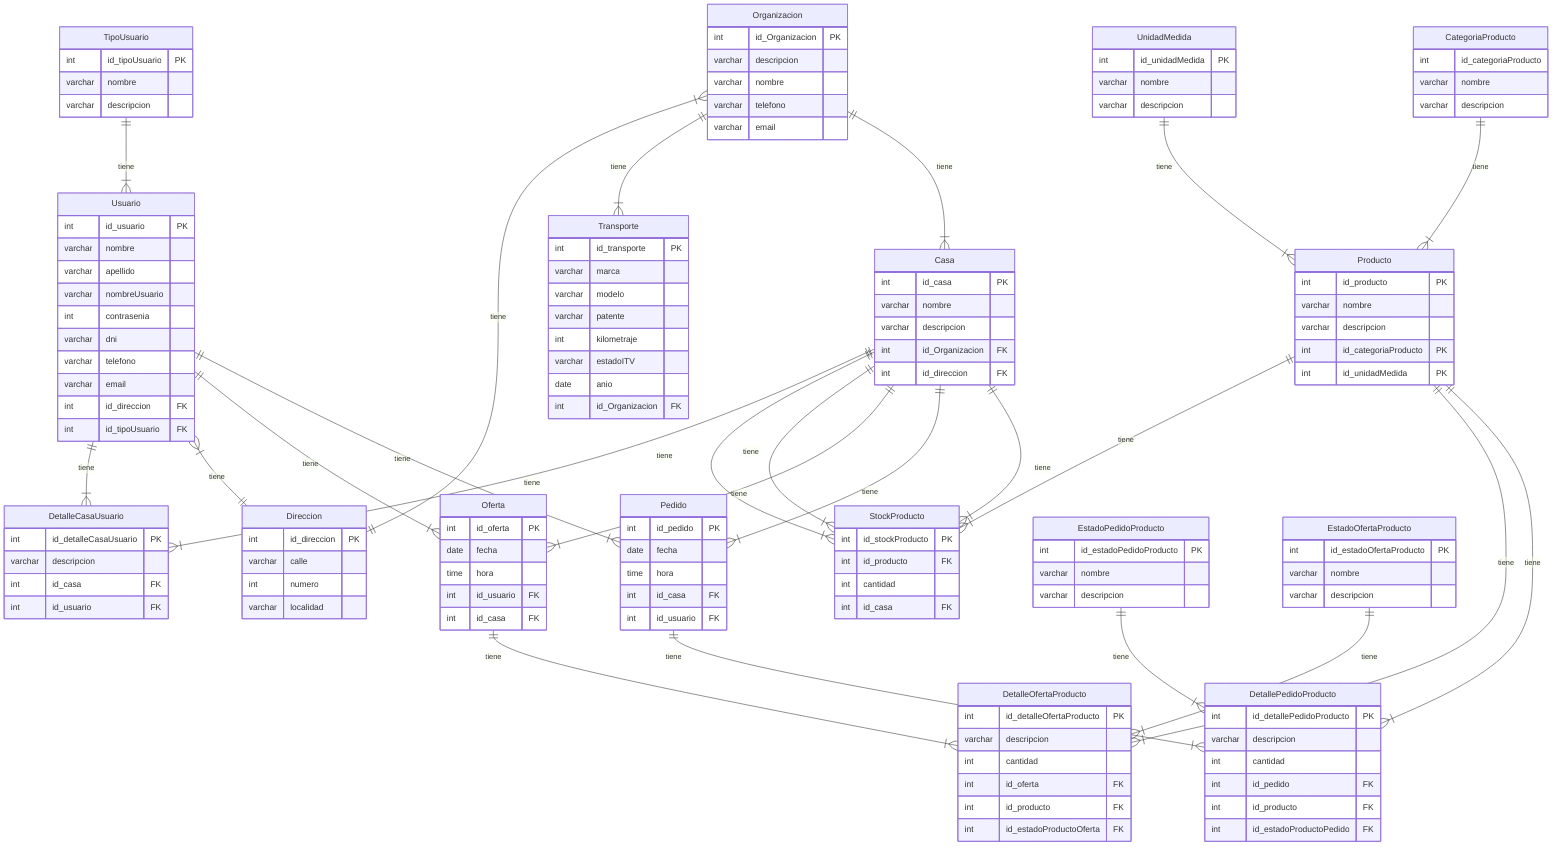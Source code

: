 erDiagram
    Direccion{
        int id_direccion PK
        varchar calle
        int numero
        varchar localidad  
    }
    Organizacion{
        int id_Organizacion PK
        varchar descripcion
        varchar nombre
        varchar telefono
        varchar email
    }
    TipoUsuario{
        int id_tipoUsuario PK
        varchar nombre
        varchar descripcion
    }
    Usuario{
        int id_usuario PK
        varchar nombre
        varchar apellido
        varchar nombreUsuario
        int contrasenia
        varchar dni
        varchar telefono
        varchar email
        int id_direccion FK
        int id_tipoUsuario FK
    }
    Casa{
        int id_casa PK
        varchar nombre
        varchar descripcion
        int id_Organizacion FK
        int id_direccion FK
    }
    DetalleCasaUsuario{
        int id_detalleCasaUsuario PK
        varchar descripcion
        int id_casa FK
        int id_usuario FK
    }
    UnidadMedida{
        int id_unidadMedida PK
        varchar nombre
        varchar descripcion
    }
    CategoriaProducto{
        int id_categoriaProducto
        varchar nombre
        varchar descripcion
    }
    Producto{
        int id_producto PK
        varchar nombre
        varchar descripcion
        int id_categoriaProducto PK
        int id_unidadMedida PK
    }
    StockProducto{
        int id_stockProducto PK
        int id_producto FK
        int cantidad
        int id_casa FK
    }
    Pedido{
        int id_pedido PK
        date fecha
        time hora
        int id_casa FK
        int id_usuario FK
    }
    DetallePedidoProducto{
        int id_detallePedidoProducto PK
        varchar descripcion
        int cantidad
        int id_pedido FK
        int id_producto FK
        int id_estadoProductoPedido FK
    }
    Oferta{
        int id_oferta PK
        date fecha
        time hora
        int id_usuario FK
        int id_casa FK
    }
    DetalleOfertaProducto{
        int id_detalleOfertaProducto PK
        varchar descripcion
        int cantidad
        int id_oferta FK
        int id_producto FK
        int id_estadoProductoOferta FK
    }
    EstadoPedidoProducto{
        int id_estadoPedidoProducto PK
        varchar nombre
        varchar descripcion
    }
    EstadoOfertaProducto{
        int id_estadoOfertaProducto PK
        varchar nombre
        varchar descripcion
    }
    Transporte{
        int id_transporte PK
        varchar marca
        varchar modelo
        varchar patente
        int kilometraje
        varchar estadoITV
        date anio
        int id_Organizacion FK
    }

Organizacion ||--|{ Casa : "tiene"
Organizacion ||--|{ Transporte : "tiene"
Organizacion }|--|| Direccion : "tiene"
Casa ||--|{ StockProducto : "tiene"

TipoUsuario ||--|{ Usuario : "tiene"
Usuario ||--|{ Pedido : "tiene"
Usuario ||--|{ Oferta : "tiene"
Usuario }|--|| Direccion : "tiene"

Casa ||--|{ Pedido : "tiene"
Casa ||--|{ Oferta : "tiene"
Casa ||--|{ StockProducto : "tiene"
Casa ||--|{ StockProducto : "tiene"

Casa ||--|{ DetalleCasaUsuario : "tiene"
Usuario ||--|{ DetalleCasaUsuario : "tiene"

Pedido ||--|{ DetallePedidoProducto : "tiene"
Oferta ||--|{ DetalleOfertaProducto : "tiene"
EstadoPedidoProducto ||--|{ DetallePedidoProducto : "tiene"
EstadoOfertaProducto ||--|{ DetalleOfertaProducto : "tiene"
Producto ||--|{ DetallePedidoProducto : "tiene"
Producto ||--|{ DetalleOfertaProducto : "tiene"

CategoriaProducto ||--|{ Producto : "tiene"
UnidadMedida ||--|{ Producto : "tiene"

Producto ||--|{ StockProducto : "tiene"
